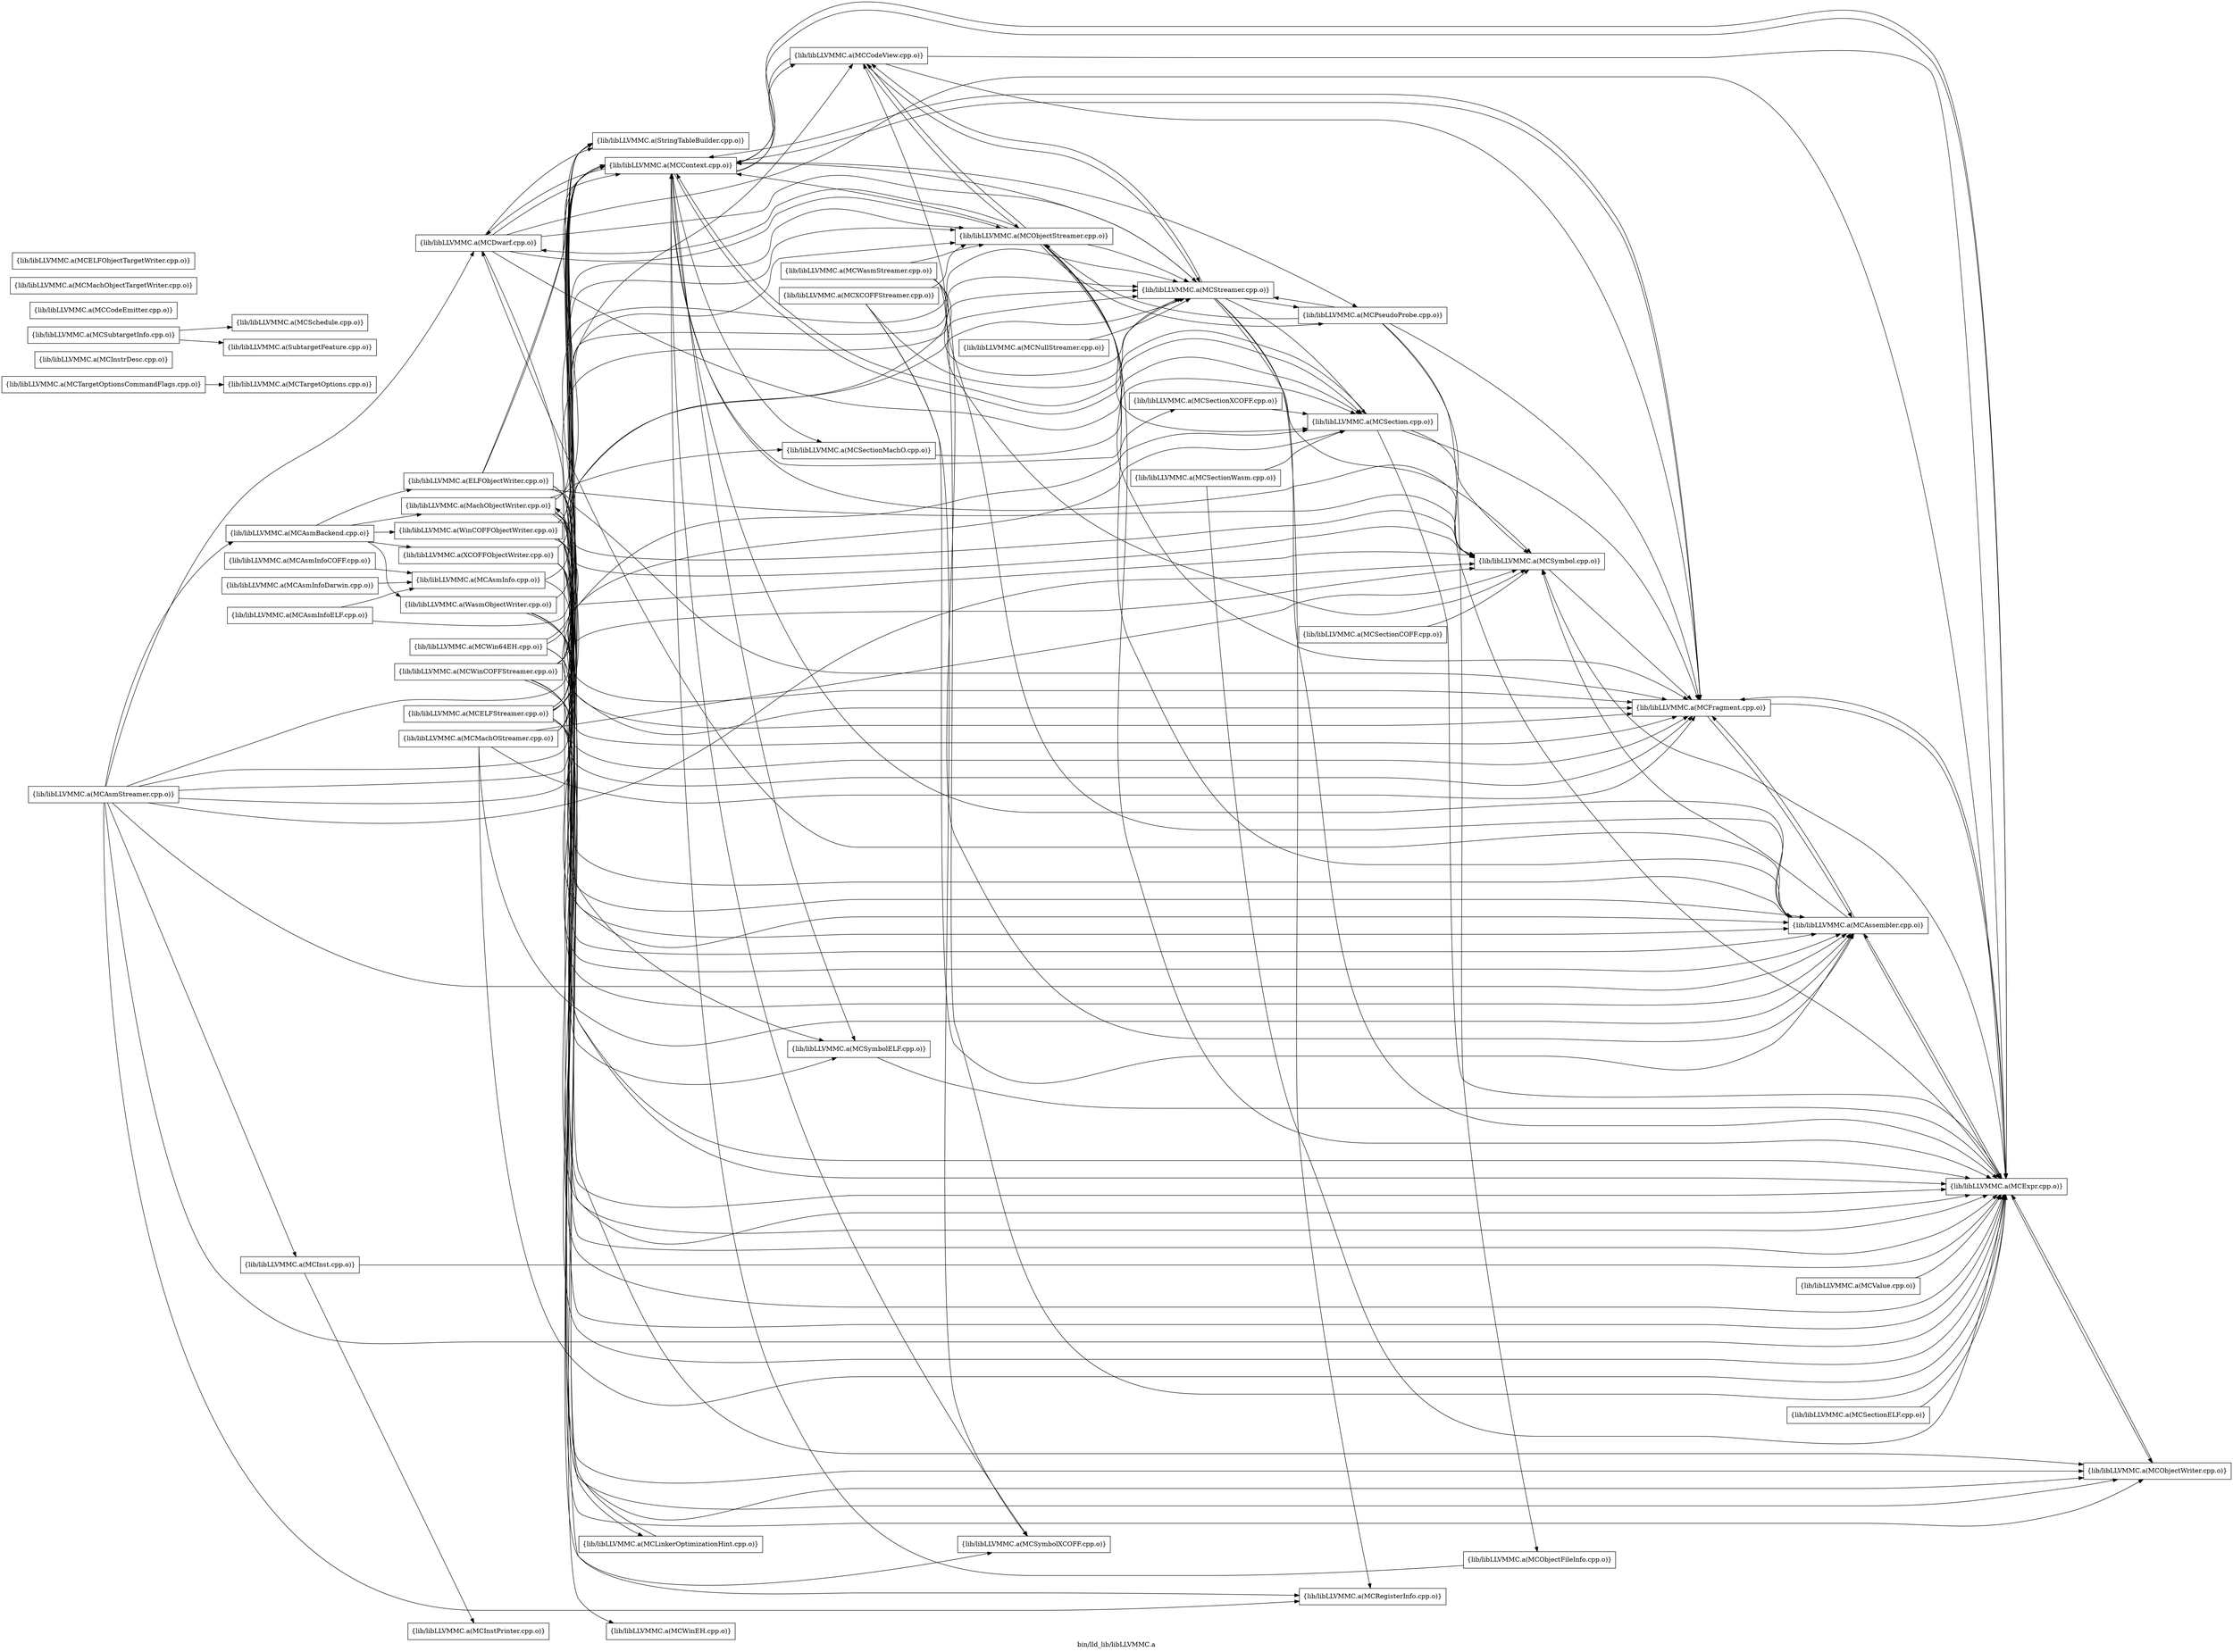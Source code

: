 digraph "bin/lld_lib/libLLVMMC.a" {
	label="bin/lld_lib/libLLVMMC.a";
	rankdir=LR;

	Node0x55fd7b7fbc38 [shape=record,shape=box,group=0,label="{lib/libLLVMMC.a(StringTableBuilder.cpp.o)}"];
	Node0x55fd7b7fee38 [shape=record,shape=box,group=0,label="{lib/libLLVMMC.a(MCTargetOptions.cpp.o)}"];
	Node0x55fd7b817c58 [shape=record,shape=box,group=0,label="{lib/libLLVMMC.a(MCContext.cpp.o)}"];
	Node0x55fd7b817c58 -> Node0x55fd7b818428;
	Node0x55fd7b817c58 -> Node0x55fd7b8177f8;
	Node0x55fd7b817c58 -> Node0x55fd7b818928;
	Node0x55fd7b817c58 -> Node0x55fd7b8159f8;
	Node0x55fd7b817c58 -> Node0x55fd7b817668;
	Node0x55fd7b817c58 -> Node0x55fd7b817208;
	Node0x55fd7b817c58 -> Node0x55fd7b815f48;
	Node0x55fd7b817c58 -> Node0x55fd7b819148;
	Node0x55fd7b817c58 -> Node0x55fd7b8175c8;
	Node0x55fd7b817c58 -> Node0x55fd7b8183d8;
	Node0x55fd7b817c58 -> Node0x55fd7b7ff4c8;
	Node0x55fd7b818928 [shape=record,shape=box,group=0,label="{lib/libLLVMMC.a(MCExpr.cpp.o)}"];
	Node0x55fd7b818928 -> Node0x55fd7b81bd58;
	Node0x55fd7b818928 -> Node0x55fd7b817c58;
	Node0x55fd7b818928 -> Node0x55fd7b8159f8;
	Node0x55fd7b818928 -> Node0x55fd7b8190a8;
	Node0x55fd7b818928 -> Node0x55fd7b8175c8;
	Node0x55fd7b819918 [shape=record,shape=box,group=0,label="{lib/libLLVMMC.a(MCStreamer.cpp.o)}"];
	Node0x55fd7b819918 -> Node0x55fd7b818428;
	Node0x55fd7b819918 -> Node0x55fd7b817c58;
	Node0x55fd7b819918 -> Node0x55fd7b818928;
	Node0x55fd7b819918 -> Node0x55fd7b817668;
	Node0x55fd7b819918 -> Node0x55fd7b816f88;
	Node0x55fd7b819918 -> Node0x55fd7b817208;
	Node0x55fd7b819918 -> Node0x55fd7b8175c8;
	Node0x55fd7b8175c8 [shape=record,shape=box,group=0,label="{lib/libLLVMMC.a(MCSymbol.cpp.o)}"];
	Node0x55fd7b8175c8 -> Node0x55fd7b8159f8;
	Node0x55fd7b81aa48 [shape=record,shape=box,group=0,label="{lib/libLLVMMC.a(MCInstrDesc.cpp.o)}"];
	Node0x55fd7b816f88 [shape=record,shape=box,group=0,label="{lib/libLLVMMC.a(MCRegisterInfo.cpp.o)}"];
	Node0x55fd7b817d98 [shape=record,shape=box,group=0,label="{lib/libLLVMMC.a(MCSubtargetInfo.cpp.o)}"];
	Node0x55fd7b817d98 -> Node0x55fd7b816538;
	Node0x55fd7b817d98 -> Node0x55fd7b7fe0c8;
	Node0x55fd7b816538 [shape=record,shape=box,group=0,label="{lib/libLLVMMC.a(MCSchedule.cpp.o)}"];
	Node0x55fd7b818bf8 [shape=record,shape=box,group=0,label="{lib/libLLVMMC.a(MCObjectFileInfo.cpp.o)}"];
	Node0x55fd7b818bf8 -> Node0x55fd7b817c58;
	Node0x55fd7b8177f8 [shape=record,shape=box,group=0,label="{lib/libLLVMMC.a(MCDwarf.cpp.o)}"];
	Node0x55fd7b8177f8 -> Node0x55fd7b817c58;
	Node0x55fd7b8177f8 -> Node0x55fd7b818928;
	Node0x55fd7b8177f8 -> Node0x55fd7b818d88;
	Node0x55fd7b8177f8 -> Node0x55fd7b816f88;
	Node0x55fd7b8177f8 -> Node0x55fd7b817208;
	Node0x55fd7b8177f8 -> Node0x55fd7b819918;
	Node0x55fd7b8177f8 -> Node0x55fd7b7fbc38;
	Node0x55fd7b81b678 [shape=record,shape=box,group=0,label="{lib/libLLVMMC.a(MCInstPrinter.cpp.o)}"];
	Node0x55fd7b810ae8 [shape=record,shape=box,group=0,label="{lib/libLLVMMC.a(MCAsmInfo.cpp.o)}"];
	Node0x55fd7b810ae8 -> Node0x55fd7b817c58;
	Node0x55fd7b810ae8 -> Node0x55fd7b818928;
	Node0x55fd7b80ebf8 [shape=record,shape=box,group=0,label="{lib/libLLVMMC.a(MCAsmBackend.cpp.o)}"];
	Node0x55fd7b80ebf8 -> Node0x55fd7b8109a8;
	Node0x55fd7b80ebf8 -> Node0x55fd7b8151d8;
	Node0x55fd7b80ebf8 -> Node0x55fd7b7fddf8;
	Node0x55fd7b80ebf8 -> Node0x55fd7b7fd1c8;
	Node0x55fd7b80ebf8 -> Node0x55fd7b7ff568;
	Node0x55fd7b81bd58 [shape=record,shape=box,group=0,label="{lib/libLLVMMC.a(MCAssembler.cpp.o)}"];
	Node0x55fd7b81bd58 -> Node0x55fd7b818428;
	Node0x55fd7b81bd58 -> Node0x55fd7b817c58;
	Node0x55fd7b81bd58 -> Node0x55fd7b8177f8;
	Node0x55fd7b81bd58 -> Node0x55fd7b818928;
	Node0x55fd7b81bd58 -> Node0x55fd7b8159f8;
	Node0x55fd7b81bd58 -> Node0x55fd7b8175c8;
	Node0x55fd7b8159f8 [shape=record,shape=box,group=0,label="{lib/libLLVMMC.a(MCFragment.cpp.o)}"];
	Node0x55fd7b8159f8 -> Node0x55fd7b81bd58;
	Node0x55fd7b8159f8 -> Node0x55fd7b817c58;
	Node0x55fd7b8159f8 -> Node0x55fd7b818928;
	Node0x55fd7b81c348 [shape=record,shape=box,group=0,label="{lib/libLLVMMC.a(MCInst.cpp.o)}"];
	Node0x55fd7b81c348 -> Node0x55fd7b818928;
	Node0x55fd7b81c348 -> Node0x55fd7b81b678;
	Node0x55fd7b818d88 [shape=record,shape=box,group=0,label="{lib/libLLVMMC.a(MCObjectStreamer.cpp.o)}"];
	Node0x55fd7b818d88 -> Node0x55fd7b81bd58;
	Node0x55fd7b818d88 -> Node0x55fd7b818428;
	Node0x55fd7b818d88 -> Node0x55fd7b817c58;
	Node0x55fd7b818d88 -> Node0x55fd7b8177f8;
	Node0x55fd7b818d88 -> Node0x55fd7b818928;
	Node0x55fd7b818d88 -> Node0x55fd7b8159f8;
	Node0x55fd7b818d88 -> Node0x55fd7b817668;
	Node0x55fd7b818d88 -> Node0x55fd7b817208;
	Node0x55fd7b818d88 -> Node0x55fd7b819918;
	Node0x55fd7b80fe18 [shape=record,shape=box,group=0,label="{lib/libLLVMMC.a(MCAsmInfoCOFF.cpp.o)}"];
	Node0x55fd7b80fe18 -> Node0x55fd7b810ae8;
	Node0x55fd7b811da8 [shape=record,shape=box,group=0,label="{lib/libLLVMMC.a(MCAsmInfoDarwin.cpp.o)}"];
	Node0x55fd7b811da8 -> Node0x55fd7b810ae8;
	Node0x55fd7b819d78 [shape=record,shape=box,group=0,label="{lib/libLLVMMC.a(MCAsmInfoELF.cpp.o)}"];
	Node0x55fd7b819d78 -> Node0x55fd7b810ae8;
	Node0x55fd7b819d78 -> Node0x55fd7b817c58;
	Node0x55fd7b81b178 [shape=record,shape=box,group=0,label="{lib/libLLVMMC.a(MCCodeEmitter.cpp.o)}"];
	Node0x55fd7b81a138 [shape=record,shape=box,group=0,label="{lib/libLLVMMC.a(MCMachObjectTargetWriter.cpp.o)}"];
	Node0x55fd7b8151d8 [shape=record,shape=box,group=0,label="{lib/libLLVMMC.a(MachObjectWriter.cpp.o)}"];
	Node0x55fd7b8151d8 -> Node0x55fd7b81bd58;
	Node0x55fd7b8151d8 -> Node0x55fd7b817c58;
	Node0x55fd7b8151d8 -> Node0x55fd7b818928;
	Node0x55fd7b8151d8 -> Node0x55fd7b8159f8;
	Node0x55fd7b8151d8 -> Node0x55fd7b8190a8;
	Node0x55fd7b8151d8 -> Node0x55fd7b815f48;
	Node0x55fd7b8151d8 -> Node0x55fd7b8175c8;
	Node0x55fd7b8151d8 -> Node0x55fd7b815c78;
	Node0x55fd7b8151d8 -> Node0x55fd7b7fbc38;
	Node0x55fd7b8195a8 [shape=record,shape=box,group=0,label="{lib/libLLVMMC.a(MCELFObjectTargetWriter.cpp.o)}"];
	Node0x55fd7b8179d8 [shape=record,shape=box,group=0,label="{lib/libLLVMMC.a(MCValue.cpp.o)}"];
	Node0x55fd7b8179d8 -> Node0x55fd7b818928;
	Node0x55fd7b7fd1c8 [shape=record,shape=box,group=0,label="{lib/libLLVMMC.a(WinCOFFObjectWriter.cpp.o)}"];
	Node0x55fd7b7fd1c8 -> Node0x55fd7b81bd58;
	Node0x55fd7b7fd1c8 -> Node0x55fd7b817c58;
	Node0x55fd7b7fd1c8 -> Node0x55fd7b818928;
	Node0x55fd7b7fd1c8 -> Node0x55fd7b8159f8;
	Node0x55fd7b7fd1c8 -> Node0x55fd7b8190a8;
	Node0x55fd7b7fd1c8 -> Node0x55fd7b8175c8;
	Node0x55fd7b7fd1c8 -> Node0x55fd7b7fbc38;
	Node0x55fd7b8187e8 [shape=record,shape=box,group=0,label="{lib/libLLVMMC.a(MCWin64EH.cpp.o)}"];
	Node0x55fd7b8187e8 -> Node0x55fd7b817c58;
	Node0x55fd7b8187e8 -> Node0x55fd7b818928;
	Node0x55fd7b8187e8 -> Node0x55fd7b819918;
	Node0x55fd7b8187e8 -> Node0x55fd7b819508;
	Node0x55fd7b818ce8 [shape=record,shape=box,group=0,label="{lib/libLLVMMC.a(MCWinCOFFStreamer.cpp.o)}"];
	Node0x55fd7b818ce8 -> Node0x55fd7b81bd58;
	Node0x55fd7b818ce8 -> Node0x55fd7b817c58;
	Node0x55fd7b818ce8 -> Node0x55fd7b818928;
	Node0x55fd7b818ce8 -> Node0x55fd7b8159f8;
	Node0x55fd7b818ce8 -> Node0x55fd7b818d88;
	Node0x55fd7b818ce8 -> Node0x55fd7b819918;
	Node0x55fd7b818ce8 -> Node0x55fd7b8175c8;
	Node0x55fd7b819508 [shape=record,shape=box,group=0,label="{lib/libLLVMMC.a(MCWinEH.cpp.o)}"];
	Node0x55fd7b818428 [shape=record,shape=box,group=0,label="{lib/libLLVMMC.a(MCCodeView.cpp.o)}"];
	Node0x55fd7b818428 -> Node0x55fd7b817c58;
	Node0x55fd7b818428 -> Node0x55fd7b818928;
	Node0x55fd7b818428 -> Node0x55fd7b8159f8;
	Node0x55fd7b818428 -> Node0x55fd7b818d88;
	Node0x55fd7b818428 -> Node0x55fd7b819918;
	Node0x55fd7b7fe0c8 [shape=record,shape=box,group=0,label="{lib/libLLVMMC.a(SubtargetFeature.cpp.o)}"];
	Node0x55fd7b7fe7a8 [shape=record,shape=box,group=0,label="{lib/libLLVMMC.a(MCTargetOptionsCommandFlags.cpp.o)}"];
	Node0x55fd7b7fe7a8 -> Node0x55fd7b7fee38;
	Node0x55fd7b81bf38 [shape=record,shape=box,group=0,label="{lib/libLLVMMC.a(MCAsmStreamer.cpp.o)}"];
	Node0x55fd7b81bf38 -> Node0x55fd7b80ebf8;
	Node0x55fd7b81bf38 -> Node0x55fd7b81bd58;
	Node0x55fd7b81bf38 -> Node0x55fd7b818428;
	Node0x55fd7b81bf38 -> Node0x55fd7b817c58;
	Node0x55fd7b81bf38 -> Node0x55fd7b8177f8;
	Node0x55fd7b81bf38 -> Node0x55fd7b818928;
	Node0x55fd7b81bf38 -> Node0x55fd7b81c348;
	Node0x55fd7b81bf38 -> Node0x55fd7b816f88;
	Node0x55fd7b81bf38 -> Node0x55fd7b817208;
	Node0x55fd7b81bf38 -> Node0x55fd7b819918;
	Node0x55fd7b81bf38 -> Node0x55fd7b8175c8;
	Node0x55fd7b818e28 [shape=record,shape=box,group=0,label="{lib/libLLVMMC.a(MCELFStreamer.cpp.o)}"];
	Node0x55fd7b818e28 -> Node0x55fd7b81bd58;
	Node0x55fd7b818e28 -> Node0x55fd7b817c58;
	Node0x55fd7b818e28 -> Node0x55fd7b818928;
	Node0x55fd7b818e28 -> Node0x55fd7b8159f8;
	Node0x55fd7b818e28 -> Node0x55fd7b818d88;
	Node0x55fd7b818e28 -> Node0x55fd7b817208;
	Node0x55fd7b818e28 -> Node0x55fd7b819918;
	Node0x55fd7b818e28 -> Node0x55fd7b8175c8;
	Node0x55fd7b818e28 -> Node0x55fd7b8183d8;
	Node0x55fd7b81af98 [shape=record,shape=box,group=0,label="{lib/libLLVMMC.a(MCMachOStreamer.cpp.o)}"];
	Node0x55fd7b81af98 -> Node0x55fd7b81bd58;
	Node0x55fd7b81af98 -> Node0x55fd7b817c58;
	Node0x55fd7b81af98 -> Node0x55fd7b818928;
	Node0x55fd7b81af98 -> Node0x55fd7b8159f8;
	Node0x55fd7b81af98 -> Node0x55fd7b818d88;
	Node0x55fd7b81af98 -> Node0x55fd7b819918;
	Node0x55fd7b81af98 -> Node0x55fd7b8175c8;
	Node0x55fd7b819468 [shape=record,shape=box,group=0,label="{lib/libLLVMMC.a(MCNullStreamer.cpp.o)}"];
	Node0x55fd7b819468 -> Node0x55fd7b819918;
	Node0x55fd7b817f78 [shape=record,shape=box,group=0,label="{lib/libLLVMMC.a(MCWasmStreamer.cpp.o)}"];
	Node0x55fd7b817f78 -> Node0x55fd7b81bd58;
	Node0x55fd7b817f78 -> Node0x55fd7b818928;
	Node0x55fd7b817f78 -> Node0x55fd7b818d88;
	Node0x55fd7b817f78 -> Node0x55fd7b819918;
	Node0x55fd7b817f78 -> Node0x55fd7b8175c8;
	Node0x55fd7b814d78 [shape=record,shape=box,group=0,label="{lib/libLLVMMC.a(MCXCOFFStreamer.cpp.o)}"];
	Node0x55fd7b814d78 -> Node0x55fd7b81bd58;
	Node0x55fd7b814d78 -> Node0x55fd7b818d88;
	Node0x55fd7b814d78 -> Node0x55fd7b819918;
	Node0x55fd7b814d78 -> Node0x55fd7b7ff4c8;
	Node0x55fd7b815f48 [shape=record,shape=box,group=0,label="{lib/libLLVMMC.a(MCSectionMachO.cpp.o)}"];
	Node0x55fd7b815f48 -> Node0x55fd7b817208;
	Node0x55fd7b7ff4c8 [shape=record,shape=box,group=0,label="{lib/libLLVMMC.a(MCSymbolXCOFF.cpp.o)}"];
	Node0x55fd7b816f38 [shape=record,shape=box,group=0,label="{lib/libLLVMMC.a(MCSectionCOFF.cpp.o)}"];
	Node0x55fd7b816f38 -> Node0x55fd7b8175c8;
	Node0x55fd7b8109a8 [shape=record,shape=box,group=0,label="{lib/libLLVMMC.a(ELFObjectWriter.cpp.o)}"];
	Node0x55fd7b8109a8 -> Node0x55fd7b81bd58;
	Node0x55fd7b8109a8 -> Node0x55fd7b817c58;
	Node0x55fd7b8109a8 -> Node0x55fd7b818928;
	Node0x55fd7b8109a8 -> Node0x55fd7b8159f8;
	Node0x55fd7b8109a8 -> Node0x55fd7b8190a8;
	Node0x55fd7b8109a8 -> Node0x55fd7b8175c8;
	Node0x55fd7b8109a8 -> Node0x55fd7b8183d8;
	Node0x55fd7b8109a8 -> Node0x55fd7b7fbc38;
	Node0x55fd7b7fddf8 [shape=record,shape=box,group=0,label="{lib/libLLVMMC.a(WasmObjectWriter.cpp.o)}"];
	Node0x55fd7b7fddf8 -> Node0x55fd7b81bd58;
	Node0x55fd7b7fddf8 -> Node0x55fd7b817c58;
	Node0x55fd7b7fddf8 -> Node0x55fd7b818928;
	Node0x55fd7b7fddf8 -> Node0x55fd7b8159f8;
	Node0x55fd7b7fddf8 -> Node0x55fd7b8190a8;
	Node0x55fd7b7ff568 [shape=record,shape=box,group=0,label="{lib/libLLVMMC.a(XCOFFObjectWriter.cpp.o)}"];
	Node0x55fd7b7ff568 -> Node0x55fd7b81bd58;
	Node0x55fd7b7ff568 -> Node0x55fd7b818928;
	Node0x55fd7b7ff568 -> Node0x55fd7b8159f8;
	Node0x55fd7b7ff568 -> Node0x55fd7b8190a8;
	Node0x55fd7b7ff568 -> Node0x55fd7b7ff4c8;
	Node0x55fd7b7ff568 -> Node0x55fd7b7fbc38;
	Node0x55fd7b8190a8 [shape=record,shape=box,group=0,label="{lib/libLLVMMC.a(MCObjectWriter.cpp.o)}"];
	Node0x55fd7b8190a8 -> Node0x55fd7b818928;
	Node0x55fd7b8183d8 [shape=record,shape=box,group=0,label="{lib/libLLVMMC.a(MCSymbolELF.cpp.o)}"];
	Node0x55fd7b8183d8 -> Node0x55fd7b818928;
	Node0x55fd7b817208 [shape=record,shape=box,group=0,label="{lib/libLLVMMC.a(MCSection.cpp.o)}"];
	Node0x55fd7b817208 -> Node0x55fd7b817c58;
	Node0x55fd7b817208 -> Node0x55fd7b818928;
	Node0x55fd7b817208 -> Node0x55fd7b8159f8;
	Node0x55fd7b817208 -> Node0x55fd7b8175c8;
	Node0x55fd7b817668 [shape=record,shape=box,group=0,label="{lib/libLLVMMC.a(MCPseudoProbe.cpp.o)}"];
	Node0x55fd7b817668 -> Node0x55fd7b818928;
	Node0x55fd7b817668 -> Node0x55fd7b8159f8;
	Node0x55fd7b817668 -> Node0x55fd7b818bf8;
	Node0x55fd7b817668 -> Node0x55fd7b818d88;
	Node0x55fd7b817668 -> Node0x55fd7b819918;
	Node0x55fd7b819148 [shape=record,shape=box,group=0,label="{lib/libLLVMMC.a(MCSectionXCOFF.cpp.o)}"];
	Node0x55fd7b819148 -> Node0x55fd7b817208;
	Node0x55fd7b815318 [shape=record,shape=box,group=0,label="{lib/libLLVMMC.a(MCSectionELF.cpp.o)}"];
	Node0x55fd7b815318 -> Node0x55fd7b818928;
	Node0x55fd7b815818 [shape=record,shape=box,group=0,label="{lib/libLLVMMC.a(MCSectionWasm.cpp.o)}"];
	Node0x55fd7b815818 -> Node0x55fd7b818928;
	Node0x55fd7b815818 -> Node0x55fd7b817208;
	Node0x55fd7b815c78 [shape=record,shape=box,group=0,label="{lib/libLLVMMC.a(MCLinkerOptimizationHint.cpp.o)}"];
	Node0x55fd7b815c78 -> Node0x55fd7b8151d8;
}
